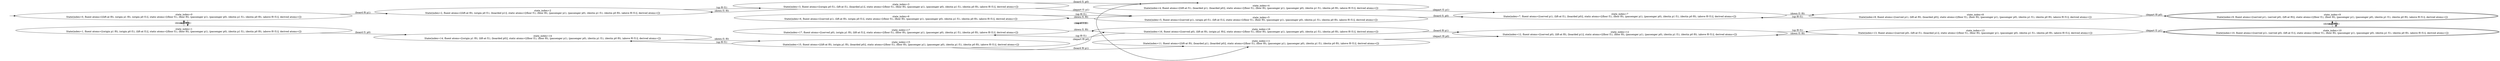 digraph {
rankdir="LR"
s0[label="state_index=0
State(index=0, fluent atoms=[(lift-at f0), (origin p1 f0), (origin p0 f1)], static atoms=[(floor f1), (floor f0), (passenger p1), (passenger p0), (destin p1 f1), (destin p0 f0), (above f0 f1)], derived atoms=[])
"]
s1[label="state_index=1
State(index=1, fluent atoms=[(origin p1 f0), (origin p0 f1), (lift-at f1)], static atoms=[(floor f1), (floor f0), (passenger p1), (passenger p0), (destin p1 f1), (destin p0 f0), (above f0 f1)], derived atoms=[])
"]
s2[label="state_index=2
State(index=2, fluent atoms=[(lift-at f0), (origin p0 f1), (boarded p1)], static atoms=[(floor f1), (floor f0), (passenger p1), (passenger p0), (destin p1 f1), (destin p0 f0), (above f0 f1)], derived atoms=[])
"]
s3[label="state_index=3
State(index=3, fluent atoms=[(origin p0 f1), (lift-at f1), (boarded p1)], static atoms=[(floor f1), (floor f0), (passenger p1), (passenger p0), (destin p1 f1), (destin p0 f0), (above f0 f1)], derived atoms=[])
"]
s4[label="state_index=4
State(index=4, fluent atoms=[(lift-at f1), (boarded p1), (boarded p0)], static atoms=[(floor f1), (floor f0), (passenger p1), (passenger p0), (destin p1 f1), (destin p0 f0), (above f0 f1)], derived atoms=[])
"]
s5[label="state_index=5
State(index=5, fluent atoms=[(served p1), (origin p0 f1), (lift-at f1)], static atoms=[(floor f1), (floor f0), (passenger p1), (passenger p0), (destin p1 f1), (destin p0 f0), (above f0 f1)], derived atoms=[])
"]
s6[label="state_index=6
State(index=6, fluent atoms=[(served p1), (lift-at f0), (origin p0 f1)], static atoms=[(floor f1), (floor f0), (passenger p1), (passenger p0), (destin p1 f1), (destin p0 f0), (above f0 f1)], derived atoms=[])
"]
s7[label="state_index=7
State(index=7, fluent atoms=[(served p1), (lift-at f1), (boarded p0)], static atoms=[(floor f1), (floor f0), (passenger p1), (passenger p0), (destin p1 f1), (destin p0 f0), (above f0 f1)], derived atoms=[])
"]
s8[label="state_index=8
State(index=8, fluent atoms=[(served p1), (lift-at f0), (boarded p0)], static atoms=[(floor f1), (floor f0), (passenger p1), (passenger p0), (destin p1 f1), (destin p0 f0), (above f0 f1)], derived atoms=[])
"]
s9[peripheries=2,label="state_index=9
State(index=9, fluent atoms=[(served p1), (served p0), (lift-at f0)], static atoms=[(floor f1), (floor f0), (passenger p1), (passenger p0), (destin p1 f1), (destin p0 f0), (above f0 f1)], derived atoms=[])
"]
s10[peripheries=2,label="state_index=10
State(index=10, fluent atoms=[(served p1), (served p0), (lift-at f1)], static atoms=[(floor f1), (floor f0), (passenger p1), (passenger p0), (destin p1 f1), (destin p0 f0), (above f0 f1)], derived atoms=[])
"]
s11[label="state_index=11
State(index=11, fluent atoms=[(lift-at f0), (boarded p1), (boarded p0)], static atoms=[(floor f1), (floor f0), (passenger p1), (passenger p0), (destin p1 f1), (destin p0 f0), (above f0 f1)], derived atoms=[])
"]
s12[label="state_index=12
State(index=12, fluent atoms=[(served p0), (lift-at f0), (boarded p1)], static atoms=[(floor f1), (floor f0), (passenger p1), (passenger p0), (destin p1 f1), (destin p0 f0), (above f0 f1)], derived atoms=[])
"]
s13[label="state_index=13
State(index=13, fluent atoms=[(served p0), (lift-at f1), (boarded p1)], static atoms=[(floor f1), (floor f0), (passenger p1), (passenger p0), (destin p1 f1), (destin p0 f0), (above f0 f1)], derived atoms=[])
"]
s14[label="state_index=14
State(index=14, fluent atoms=[(origin p1 f0), (lift-at f1), (boarded p0)], static atoms=[(floor f1), (floor f0), (passenger p1), (passenger p0), (destin p1 f1), (destin p0 f0), (above f0 f1)], derived atoms=[])
"]
s15[label="state_index=15
State(index=15, fluent atoms=[(lift-at f0), (origin p1 f0), (boarded p0)], static atoms=[(floor f1), (floor f0), (passenger p1), (passenger p0), (destin p1 f1), (destin p0 f0), (above f0 f1)], derived atoms=[])
"]
s16[label="state_index=16
State(index=16, fluent atoms=[(served p0), (lift-at f0), (origin p1 f0)], static atoms=[(floor f1), (floor f0), (passenger p1), (passenger p0), (destin p1 f1), (destin p0 f0), (above f0 f1)], derived atoms=[])
"]
s17[label="state_index=17
State(index=17, fluent atoms=[(served p0), (origin p1 f0), (lift-at f1)], static atoms=[(floor f1), (floor f0), (passenger p1), (passenger p0), (destin p1 f1), (destin p0 f0), (above f0 f1)], derived atoms=[])
"]
Dangling [ label = "", style = invis ]
{ rank = same; Dangling }
Dangling -> s0
{ rank = same; s0,s1}
{ rank = same; s2,s14}
{ rank = same; s3,s6,s15,s17}
{ rank = same; s4,s5,s11,s16}
{ rank = same; s7,s12}
{ rank = same; s8,s13}
{ rank = same; s9,s10}
s0->s1 [label="(up f0 f1)
"]
s0->s2 [label="(board f0 p1)
"]
s1->s0 [label="(down f1 f0)
"]
s1->s14 [label="(board f1 p0)
"]
s2->s3 [label="(up f0 f1)
"]
s3->s2 [label="(down f1 f0)
"]
s3->s4 [label="(board f1 p0)
"]
s3->s5 [label="(depart f1 p1)
"]
s4->s7 [label="(depart f1 p1)
"]
s4->s11 [label="(down f1 f0)
"]
s5->s6 [label="(down f1 f0)
"]
s5->s7 [label="(board f1 p0)
"]
s6->s5 [label="(up f0 f1)
"]
s7->s8 [label="(down f1 f0)
"]
s8->s7 [label="(up f0 f1)
"]
s8->s9 [label="(depart f0 p0)
"]
s9->s10 [label="(up f0 f1)
"]
s10->s9 [label="(down f1 f0)
"]
s11->s4 [label="(up f0 f1)
"]
s11->s12 [label="(depart f0 p0)
"]
s12->s13 [label="(up f0 f1)
"]
s13->s10 [label="(depart f1 p1)
"]
s13->s12 [label="(down f1 f0)
"]
s14->s15 [label="(down f1 f0)
"]
s15->s11 [label="(board f0 p1)
"]
s15->s14 [label="(up f0 f1)
"]
s15->s16 [label="(depart f0 p0)
"]
s16->s12 [label="(board f0 p1)
"]
s16->s17 [label="(up f0 f1)
"]
s17->s16 [label="(down f1 f0)
"]
}
